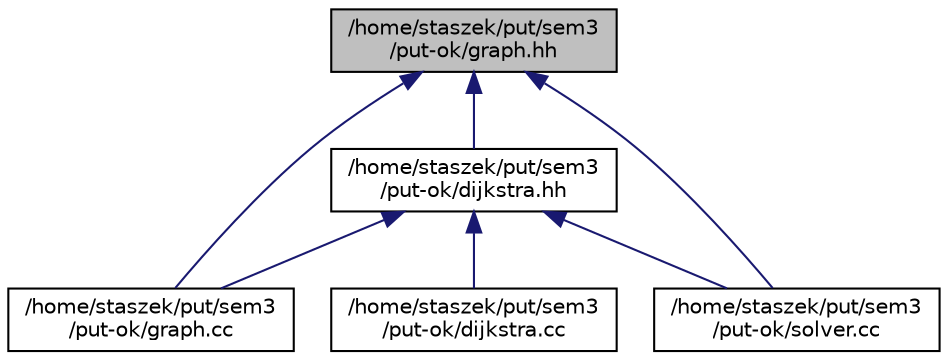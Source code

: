 digraph "/home/staszek/put/sem3/put-ok/graph.hh"
{
 // LATEX_PDF_SIZE
  edge [fontname="Helvetica",fontsize="10",labelfontname="Helvetica",labelfontsize="10"];
  node [fontname="Helvetica",fontsize="10",shape=record];
  Node1 [label="/home/staszek/put/sem3\l/put-ok/graph.hh",height=0.2,width=0.4,color="black", fillcolor="grey75", style="filled", fontcolor="black",tooltip=" "];
  Node1 -> Node2 [dir="back",color="midnightblue",fontsize="10",style="solid",fontname="Helvetica"];
  Node2 [label="/home/staszek/put/sem3\l/put-ok/dijkstra.hh",height=0.2,width=0.4,color="black", fillcolor="white", style="filled",URL="$dijkstra_8hh.html",tooltip=" "];
  Node2 -> Node3 [dir="back",color="midnightblue",fontsize="10",style="solid",fontname="Helvetica"];
  Node3 [label="/home/staszek/put/sem3\l/put-ok/dijkstra.cc",height=0.2,width=0.4,color="black", fillcolor="white", style="filled",URL="$dijkstra_8cc.html",tooltip=" "];
  Node2 -> Node4 [dir="back",color="midnightblue",fontsize="10",style="solid",fontname="Helvetica"];
  Node4 [label="/home/staszek/put/sem3\l/put-ok/graph.cc",height=0.2,width=0.4,color="black", fillcolor="white", style="filled",URL="$graph_8cc.html",tooltip=" "];
  Node2 -> Node5 [dir="back",color="midnightblue",fontsize="10",style="solid",fontname="Helvetica"];
  Node5 [label="/home/staszek/put/sem3\l/put-ok/solver.cc",height=0.2,width=0.4,color="black", fillcolor="white", style="filled",URL="$solver_8cc.html",tooltip=" "];
  Node1 -> Node4 [dir="back",color="midnightblue",fontsize="10",style="solid",fontname="Helvetica"];
  Node1 -> Node5 [dir="back",color="midnightblue",fontsize="10",style="solid",fontname="Helvetica"];
}
